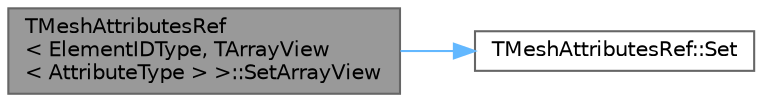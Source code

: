 digraph "TMeshAttributesRef&lt; ElementIDType, TArrayView&lt; AttributeType &gt; &gt;::SetArrayView"
{
 // INTERACTIVE_SVG=YES
 // LATEX_PDF_SIZE
  bgcolor="transparent";
  edge [fontname=Helvetica,fontsize=10,labelfontname=Helvetica,labelfontsize=10];
  node [fontname=Helvetica,fontsize=10,shape=box,height=0.2,width=0.4];
  rankdir="LR";
  Node1 [id="Node000001",label="TMeshAttributesRef\l\< ElementIDType, TArrayView\l\< AttributeType \> \>::SetArrayView",height=0.2,width=0.4,color="gray40", fillcolor="grey60", style="filled", fontcolor="black",tooltip=" "];
  Node1 -> Node2 [id="edge1_Node000001_Node000002",color="steelblue1",style="solid",tooltip=" "];
  Node2 [id="Node000002",label="TMeshAttributesRef::Set",height=0.2,width=0.4,color="grey40", fillcolor="white", style="filled",URL="$d8/dd7/classTMeshAttributesRef.html#acdf0f20f0be4011cd995720c32e1a0eb",tooltip="Set the element with the given ID and index 0 to the provided value."];
}
